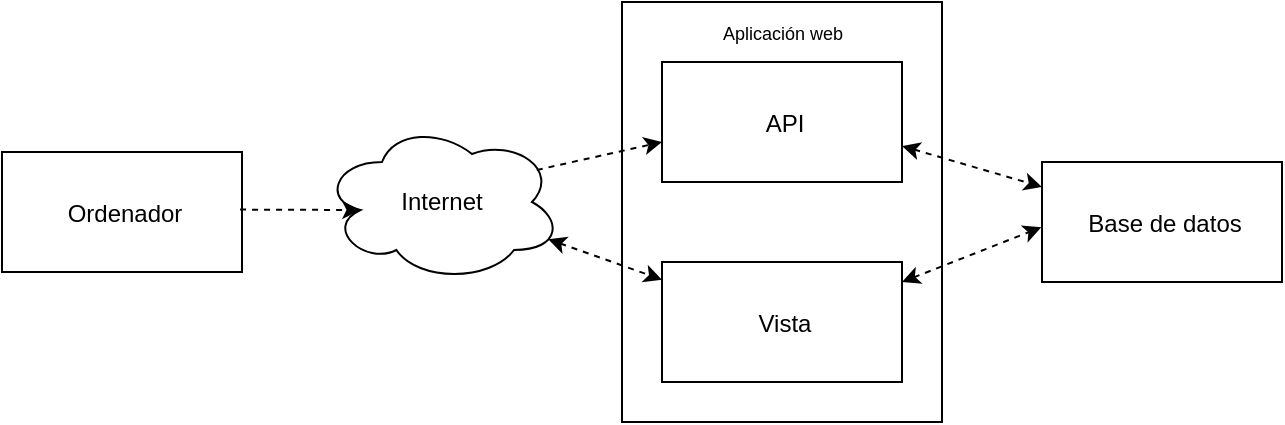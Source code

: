 <mxfile version="13.9.9" type="device"><diagram id="r6fl9Zd0yhDoilkFWvW_" name="Página-1"><mxGraphModel dx="813" dy="475" grid="1" gridSize="10" guides="1" tooltips="1" connect="1" arrows="1" fold="1" page="1" pageScale="1" pageWidth="827" pageHeight="1169" math="0" shadow="0"><root><mxCell id="0"/><mxCell id="1" parent="0"/><mxCell id="h3XKSDUg5MefjoGKN8zx-19" value="" style="whiteSpace=wrap;html=1;fillColor=none;" vertex="1" parent="1"><mxGeometry x="410" y="40" width="160" height="210" as="geometry"/></mxCell><mxCell id="h3XKSDUg5MefjoGKN8zx-16" value="API" style="verticalLabelPosition=bottom;verticalAlign=top;shape=mxgraph.basic.rect;fillColor2=none;strokeWidth=1;size=20;indent=5;fillColor=none;html=1;spacingTop=-43;spacingLeft=2;" vertex="1" parent="1"><mxGeometry x="430" y="70" width="120" height="60" as="geometry"/></mxCell><mxCell id="h3XKSDUg5MefjoGKN8zx-17" value="Vista" style="verticalLabelPosition=bottom;verticalAlign=top;shape=mxgraph.basic.rect;fillColor2=none;strokeWidth=1;size=20;indent=5;fillColor=none;html=1;spacingTop=-43;spacingLeft=2;" vertex="1" parent="1"><mxGeometry x="430" y="170" width="120" height="60" as="geometry"/></mxCell><mxCell id="h3XKSDUg5MefjoGKN8zx-18" value="Base de datos" style="verticalLabelPosition=bottom;verticalAlign=top;shape=mxgraph.basic.rect;fillColor2=none;strokeWidth=1;size=20;indent=5;fillColor=none;html=1;spacingTop=-43;spacingLeft=2;" vertex="1" parent="1"><mxGeometry x="620" y="120" width="120" height="60" as="geometry"/></mxCell><mxCell id="h3XKSDUg5MefjoGKN8zx-20" value="" style="endArrow=classic;html=1;dashed=1;exitX=0.895;exitY=0.3;exitDx=0;exitDy=0;exitPerimeter=0;" edge="1" parent="1" source="h3XKSDUg5MefjoGKN8zx-32"><mxGeometry width="50" height="50" relative="1" as="geometry"><mxPoint x="320.36" y="123.66" as="sourcePoint"/><mxPoint x="430" y="110" as="targetPoint"/></mxGeometry></mxCell><mxCell id="h3XKSDUg5MefjoGKN8zx-21" value="" style="endArrow=classic;html=1;dashed=1;startArrow=classic;startFill=1;" edge="1" parent="1" source="h3XKSDUg5MefjoGKN8zx-32" target="h3XKSDUg5MefjoGKN8zx-17"><mxGeometry width="50" height="50" relative="1" as="geometry"><mxPoint x="320" y="173.64" as="sourcePoint"/><mxPoint x="520" y="100" as="targetPoint"/></mxGeometry></mxCell><mxCell id="h3XKSDUg5MefjoGKN8zx-27" value="" style="endArrow=classic;html=1;dashed=1;entryX=-0.003;entryY=0.544;entryDx=0;entryDy=0;entryPerimeter=0;startArrow=classic;startFill=1;" edge="1" parent="1" target="h3XKSDUg5MefjoGKN8zx-18"><mxGeometry width="50" height="50" relative="1" as="geometry"><mxPoint x="550" y="180" as="sourcePoint"/><mxPoint x="600" y="130" as="targetPoint"/></mxGeometry></mxCell><mxCell id="h3XKSDUg5MefjoGKN8zx-29" value="" style="endArrow=classic;html=1;dashed=1;exitX=1;exitY=0.7;exitDx=0;exitDy=0;exitPerimeter=0;startArrow=classic;startFill=1;" edge="1" parent="1" source="h3XKSDUg5MefjoGKN8zx-16" target="h3XKSDUg5MefjoGKN8zx-18"><mxGeometry width="50" height="50" relative="1" as="geometry"><mxPoint x="550" y="180" as="sourcePoint"/><mxPoint x="600" y="130" as="targetPoint"/></mxGeometry></mxCell><mxCell id="h3XKSDUg5MefjoGKN8zx-31" value="&lt;font style=&quot;font-size: 9px&quot;&gt;Aplicación web&lt;/font&gt;" style="text;html=1;strokeColor=none;fillColor=none;align=center;verticalAlign=middle;whiteSpace=wrap;rounded=0;" vertex="1" parent="1"><mxGeometry x="457.5" y="50" width="65" height="10" as="geometry"/></mxCell><mxCell id="h3XKSDUg5MefjoGKN8zx-32" value="Internet" style="ellipse;shape=cloud;whiteSpace=wrap;html=1;fillColor=none;" vertex="1" parent="1"><mxGeometry x="260" y="100" width="120" height="80" as="geometry"/></mxCell><mxCell id="h3XKSDUg5MefjoGKN8zx-33" value="Ordenador" style="verticalLabelPosition=bottom;verticalAlign=top;shape=mxgraph.basic.rect;fillColor2=none;strokeWidth=1;size=20;indent=5;fillColor=none;html=1;spacingTop=-43;spacingLeft=2;" vertex="1" parent="1"><mxGeometry x="100" y="115" width="120" height="60" as="geometry"/></mxCell><mxCell id="h3XKSDUg5MefjoGKN8zx-34" value="" style="endArrow=classic;html=1;dashed=1;exitX=0.992;exitY=0.48;exitDx=0;exitDy=0;exitPerimeter=0;entryX=0.16;entryY=0.55;entryDx=0;entryDy=0;entryPerimeter=0;" edge="1" parent="1" source="h3XKSDUg5MefjoGKN8zx-33" target="h3XKSDUg5MefjoGKN8zx-32"><mxGeometry width="50" height="50" relative="1" as="geometry"><mxPoint x="250" y="120" as="sourcePoint"/><mxPoint x="300" y="70" as="targetPoint"/></mxGeometry></mxCell></root></mxGraphModel></diagram></mxfile>